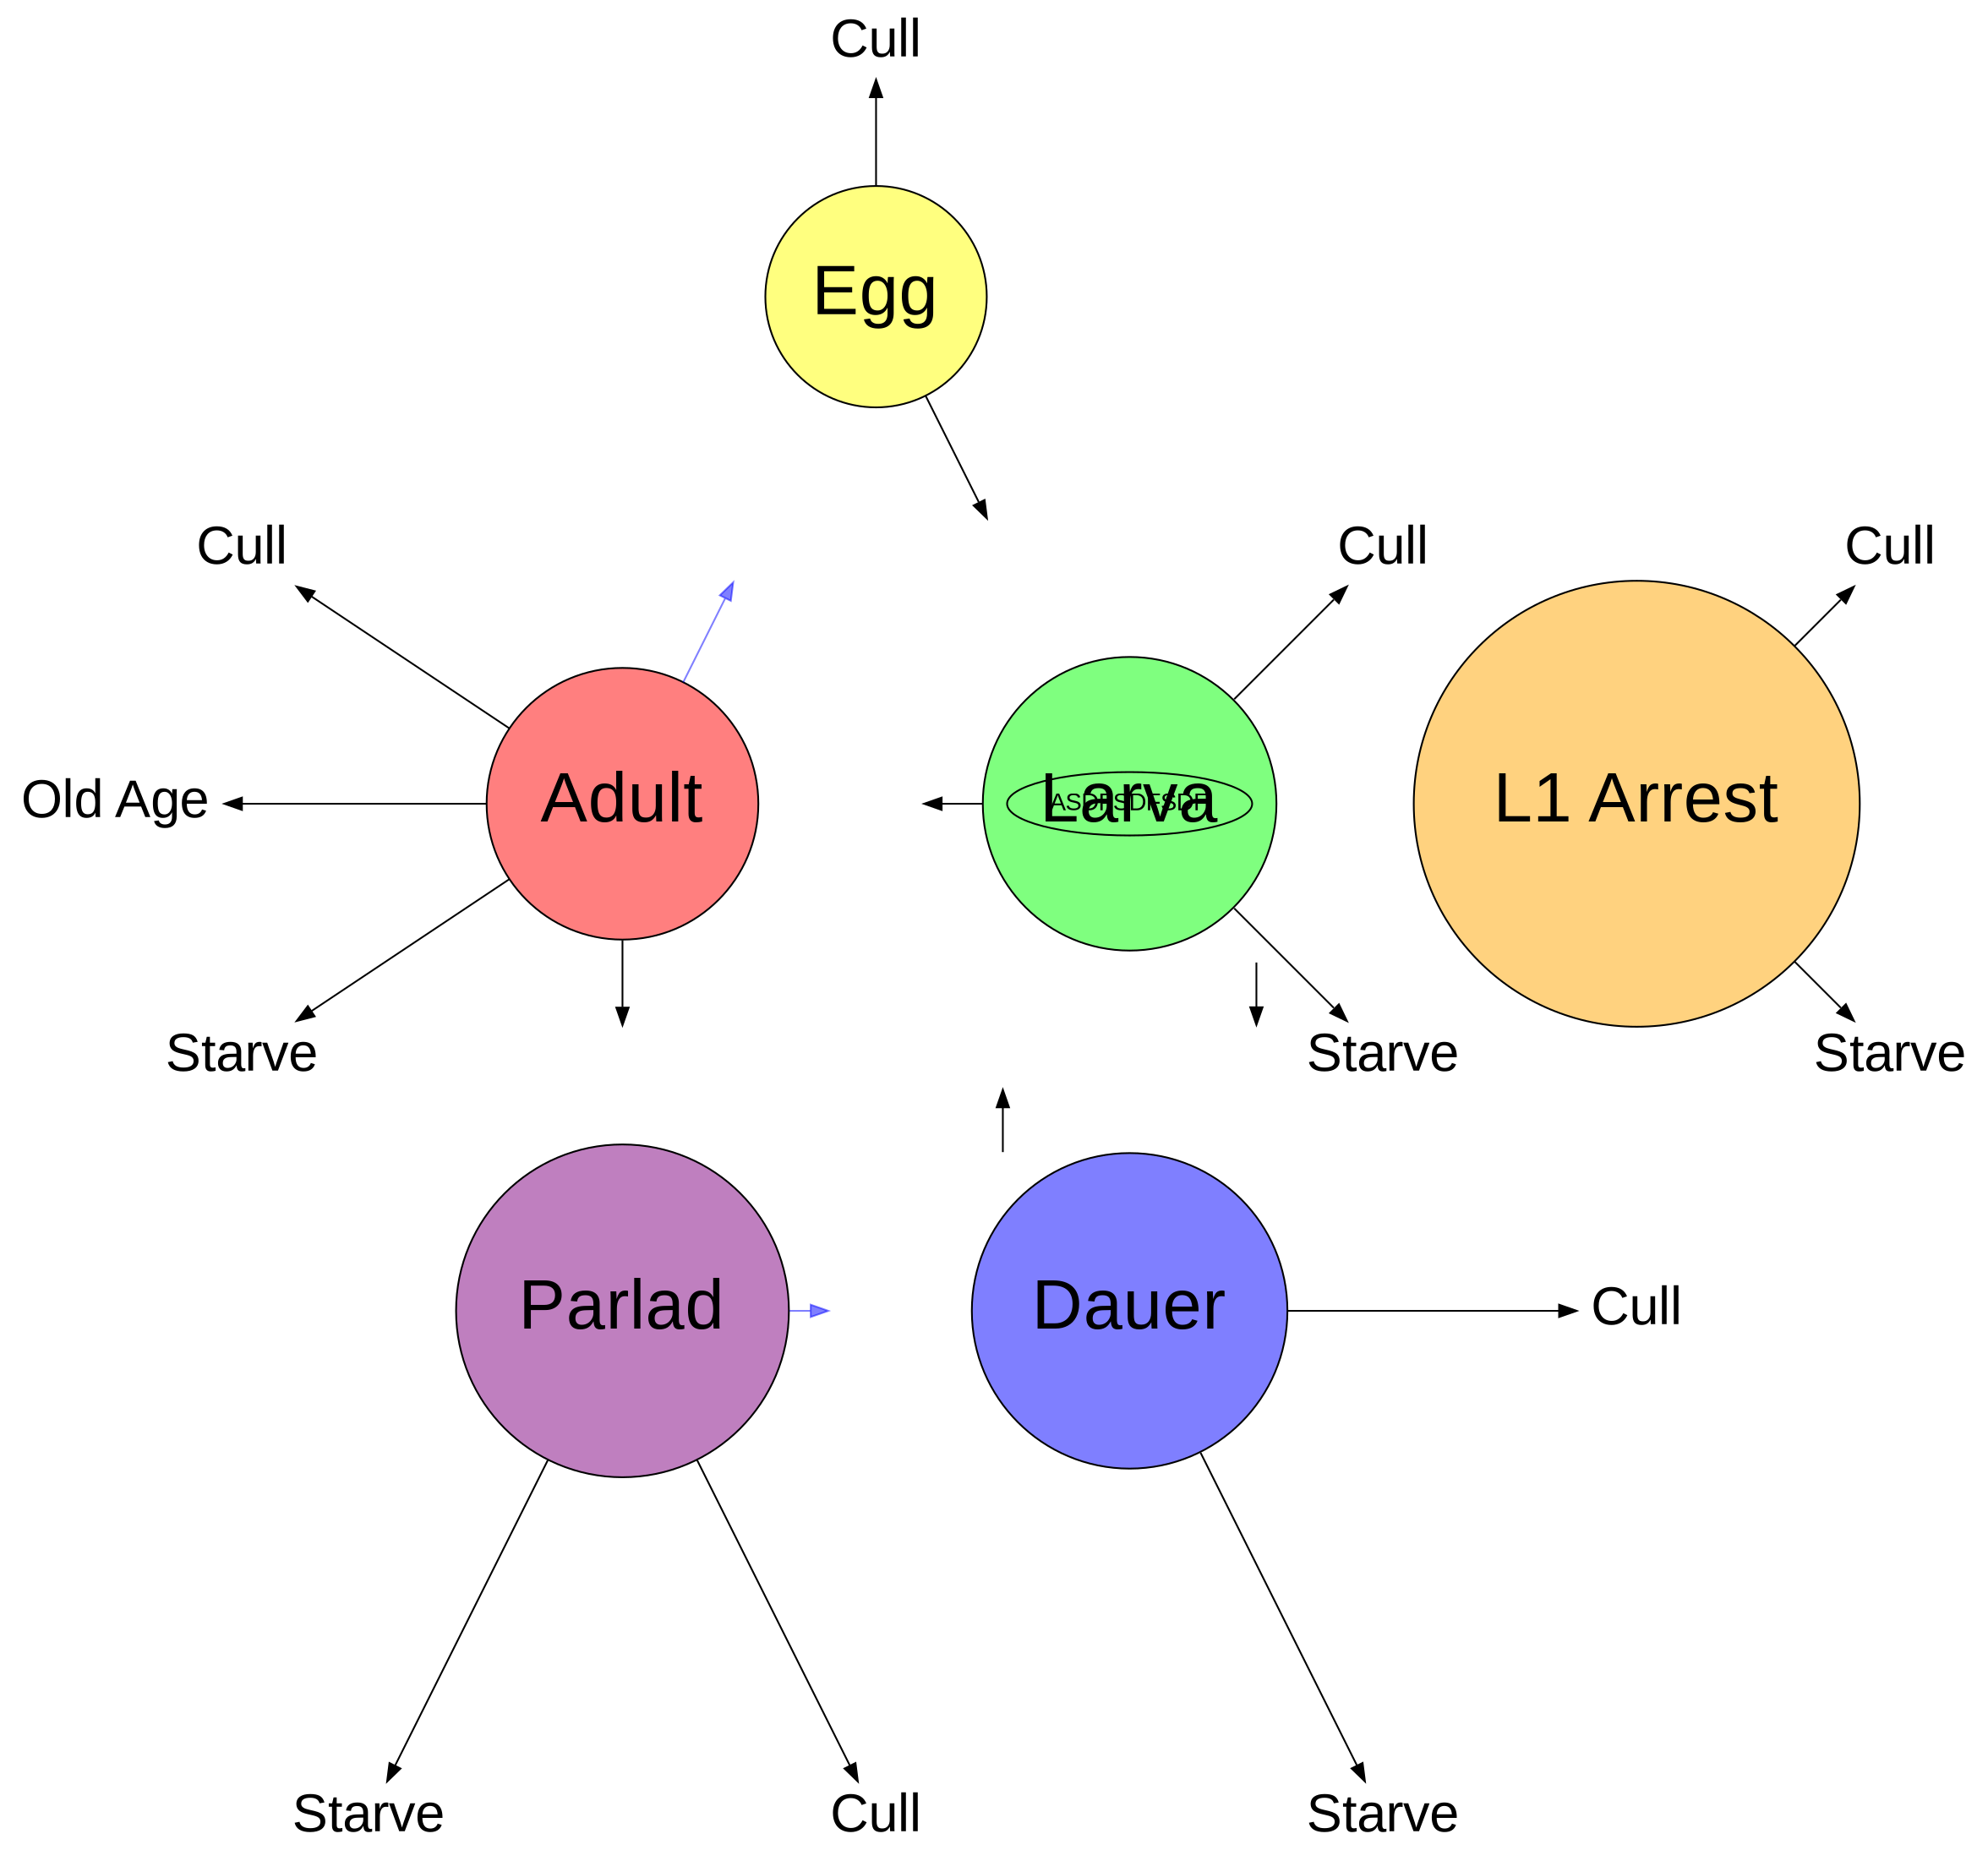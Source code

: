 digraph {

    layout=neato
    graph [ nodesep=1 ranksep=1 fontname = "arial" ] 
    node [fontname = "arial"];
    edge [fontname = "arial"];
 
    adult [ label="Adult" fontsize=40 pos="0,8!" id="adult" shape=circle, style=filled, fillcolor="#FF000080"] // Semi-transparent Red
    egg [  label="Egg" fontsize=40 pos="2,12!" id="egg" shape=circle, style=filled, fillcolor="#FFFF0080"] // Semi-transparent Yellow
    larva [ label="Larva" fontsize=40 pos="4,8!" id="larva" shape=circle, style=filled, fillcolor="#00FF0080"] // Semi-transparent Green
    dauer [ label="Dauer" fontsize=40 pos="4,4!" id="dauer" shape=circle, style=filled, fillcolor="#0000FF80"] // Semi-transparent Blue
    parlad [ label="Parlad" fontsize=40 pos="0,4!" id="parlad" shape=circle, style=filled, fillcolor="#80008080"] // Semi-transparent Purple

    l1 [ label="L1 Arrest" fontsize=40 pos="8,8!" id="l1_arrest" shape=circle, style=filled, fillcolor="#FFA50080"] // Semi-transparent Purple

    invis_l1_a [ label="ASDFSDFSDF" pos="4,8!" ]

    invis_egg [ pos="1,10!" shape=plaintext label="" ]
    invis_larva [ pos="3,10!" shape=plaintext label="" ]
    invis_adult [ pos="2,8!" shape=plaintext label="" ]
    invis_dauer [ pos="2,4!" shape=plaintext label="" ]
    invis_parlad [ pos="0,6!" shape=plaintext label="" ]

    invis_dauer_larva_a [ pos="3,5!" shape=plaintext label=""]
    invis_dauer_larva_b [ pos="3,6!" shape=plaintext label=""]


        
    invis_larva_dauer_b [ pos="5,6!" shape=plaintext label=""]
    invis_larva_dauer_a [ pos="5,7!" shape=plaintext label=""]

    adult -> invis_egg [ id="egg_adult" color="#0000FF80"]

    egg_cull [ fontsize=30 pos="2,14!" shape=plaintext label=Cull ]

    egg -> invis_larva [ id="egg_larva" ]
    larva -> invis_adult [ id="larva_adult" ]

    invis_larva_dauer_a -> invis_larva_dauer_b [ id="larva_dauer" ] 
    invis_dauer_larva_a -> invis_dauer_larva_b [ id="dauer_larva" ]

    adult -> invis_parlad [ id="adult_parlad" ]
    parlad -> invis_dauer [ id="parlad_dauer" color="#0000FF80"]

    parlad_starve [ fontsize=30 pos="-2,0!" shape=plaintext label=Starve ]
    parlad_cull [ fontsize=30 pos="2,0!" label=Cull shape=plaintext]

    dauer_starve [ pos="6,0!"  fontsize=30 shape=plaintext label=Starve ]
    larva_starve [ pos="6,6!" fontsize=30 shape=plaintext label=Starve ] 
    larva_cull [  pos="6,10!" fontsize=30 shape=plaintext  label=Cull ]
    dauer_cull [ pos="8,4!" fontsize=30 shape=plaintext label=Cull ]



    adult_old [ pos="-4,8!" fontsize=30 shape=plaintext label="Old Age" ]
    adult_starve [pos="-3,6!", fontsize=30 label="Starve" shape=plaintext]
    adult_cull [pos="-3,10!" fontsize=30 label="Cull" shape=plaintext]
    adult_old_invis [ pos="-2,8!" shape=plaintext label="" ]

    l1_starve [ pos="10,6!" fontsize=30 shape=plaintext label=Starve ] 
    l1_cull [  pos="10,10!" fontsize=30 shape=plaintext  label=Cull ]

    adult -> adult_old[ id="adult_old" ]
    adult -> adult_starve [ id="adult_starve" ]
    adult -> adult_cull [ id="adult_cull" ]
    
    egg -> egg_cull [ id="egg_cull" ]

    parlad -> parlad_starve [ id="parlad_parladStarve" label="" ]

    parlad -> parlad_cull [ id="parlad_parladCull", label=""]
    
    dauer -> dauer_starve [ id="dauer_dauerStarve" label=""]
    dauer -> dauer_cull [ id="dauer_dauerCull" label="" ]
    larva -> larva_starve [ id="larva_larvaStarve" label="" ]
    larva -> larva_cull [ id="larva_larvaCull" label=""]

    l1 -> l1_cull [ id="l1_l1Cull" label="" ]
    l1 -> l1_starve [ id="l1_l1Starve" label=""]

}